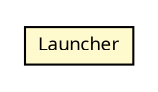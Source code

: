 #!/usr/local/bin/dot
#
# Class diagram 
# Generated by UMLGraph version R5_6-24-gf6e263 (http://www.umlgraph.org/)
#

digraph G {
	edge [fontname="Trebuchet MS",fontsize=10,labelfontname="Trebuchet MS",labelfontsize=10];
	node [fontname="Trebuchet MS",fontsize=10,shape=plaintext];
	nodesep=0.25;
	ranksep=0.5;
	// org.maxur.perfmodel.backend.Launcher
	c842 [label=<<table title="org.maxur.perfmodel.backend.Launcher" border="0" cellborder="1" cellspacing="0" cellpadding="2" port="p" bgcolor="lemonChiffon" href="./Launcher.html">
		<tr><td><table border="0" cellspacing="0" cellpadding="1">
<tr><td align="center" balign="center"><font face="Trebuchet MS"> Launcher </font></td></tr>
		</table></td></tr>
		</table>>, URL="./Launcher.html", fontname="Trebuchet MS", fontcolor="black", fontsize=9.0];
}

